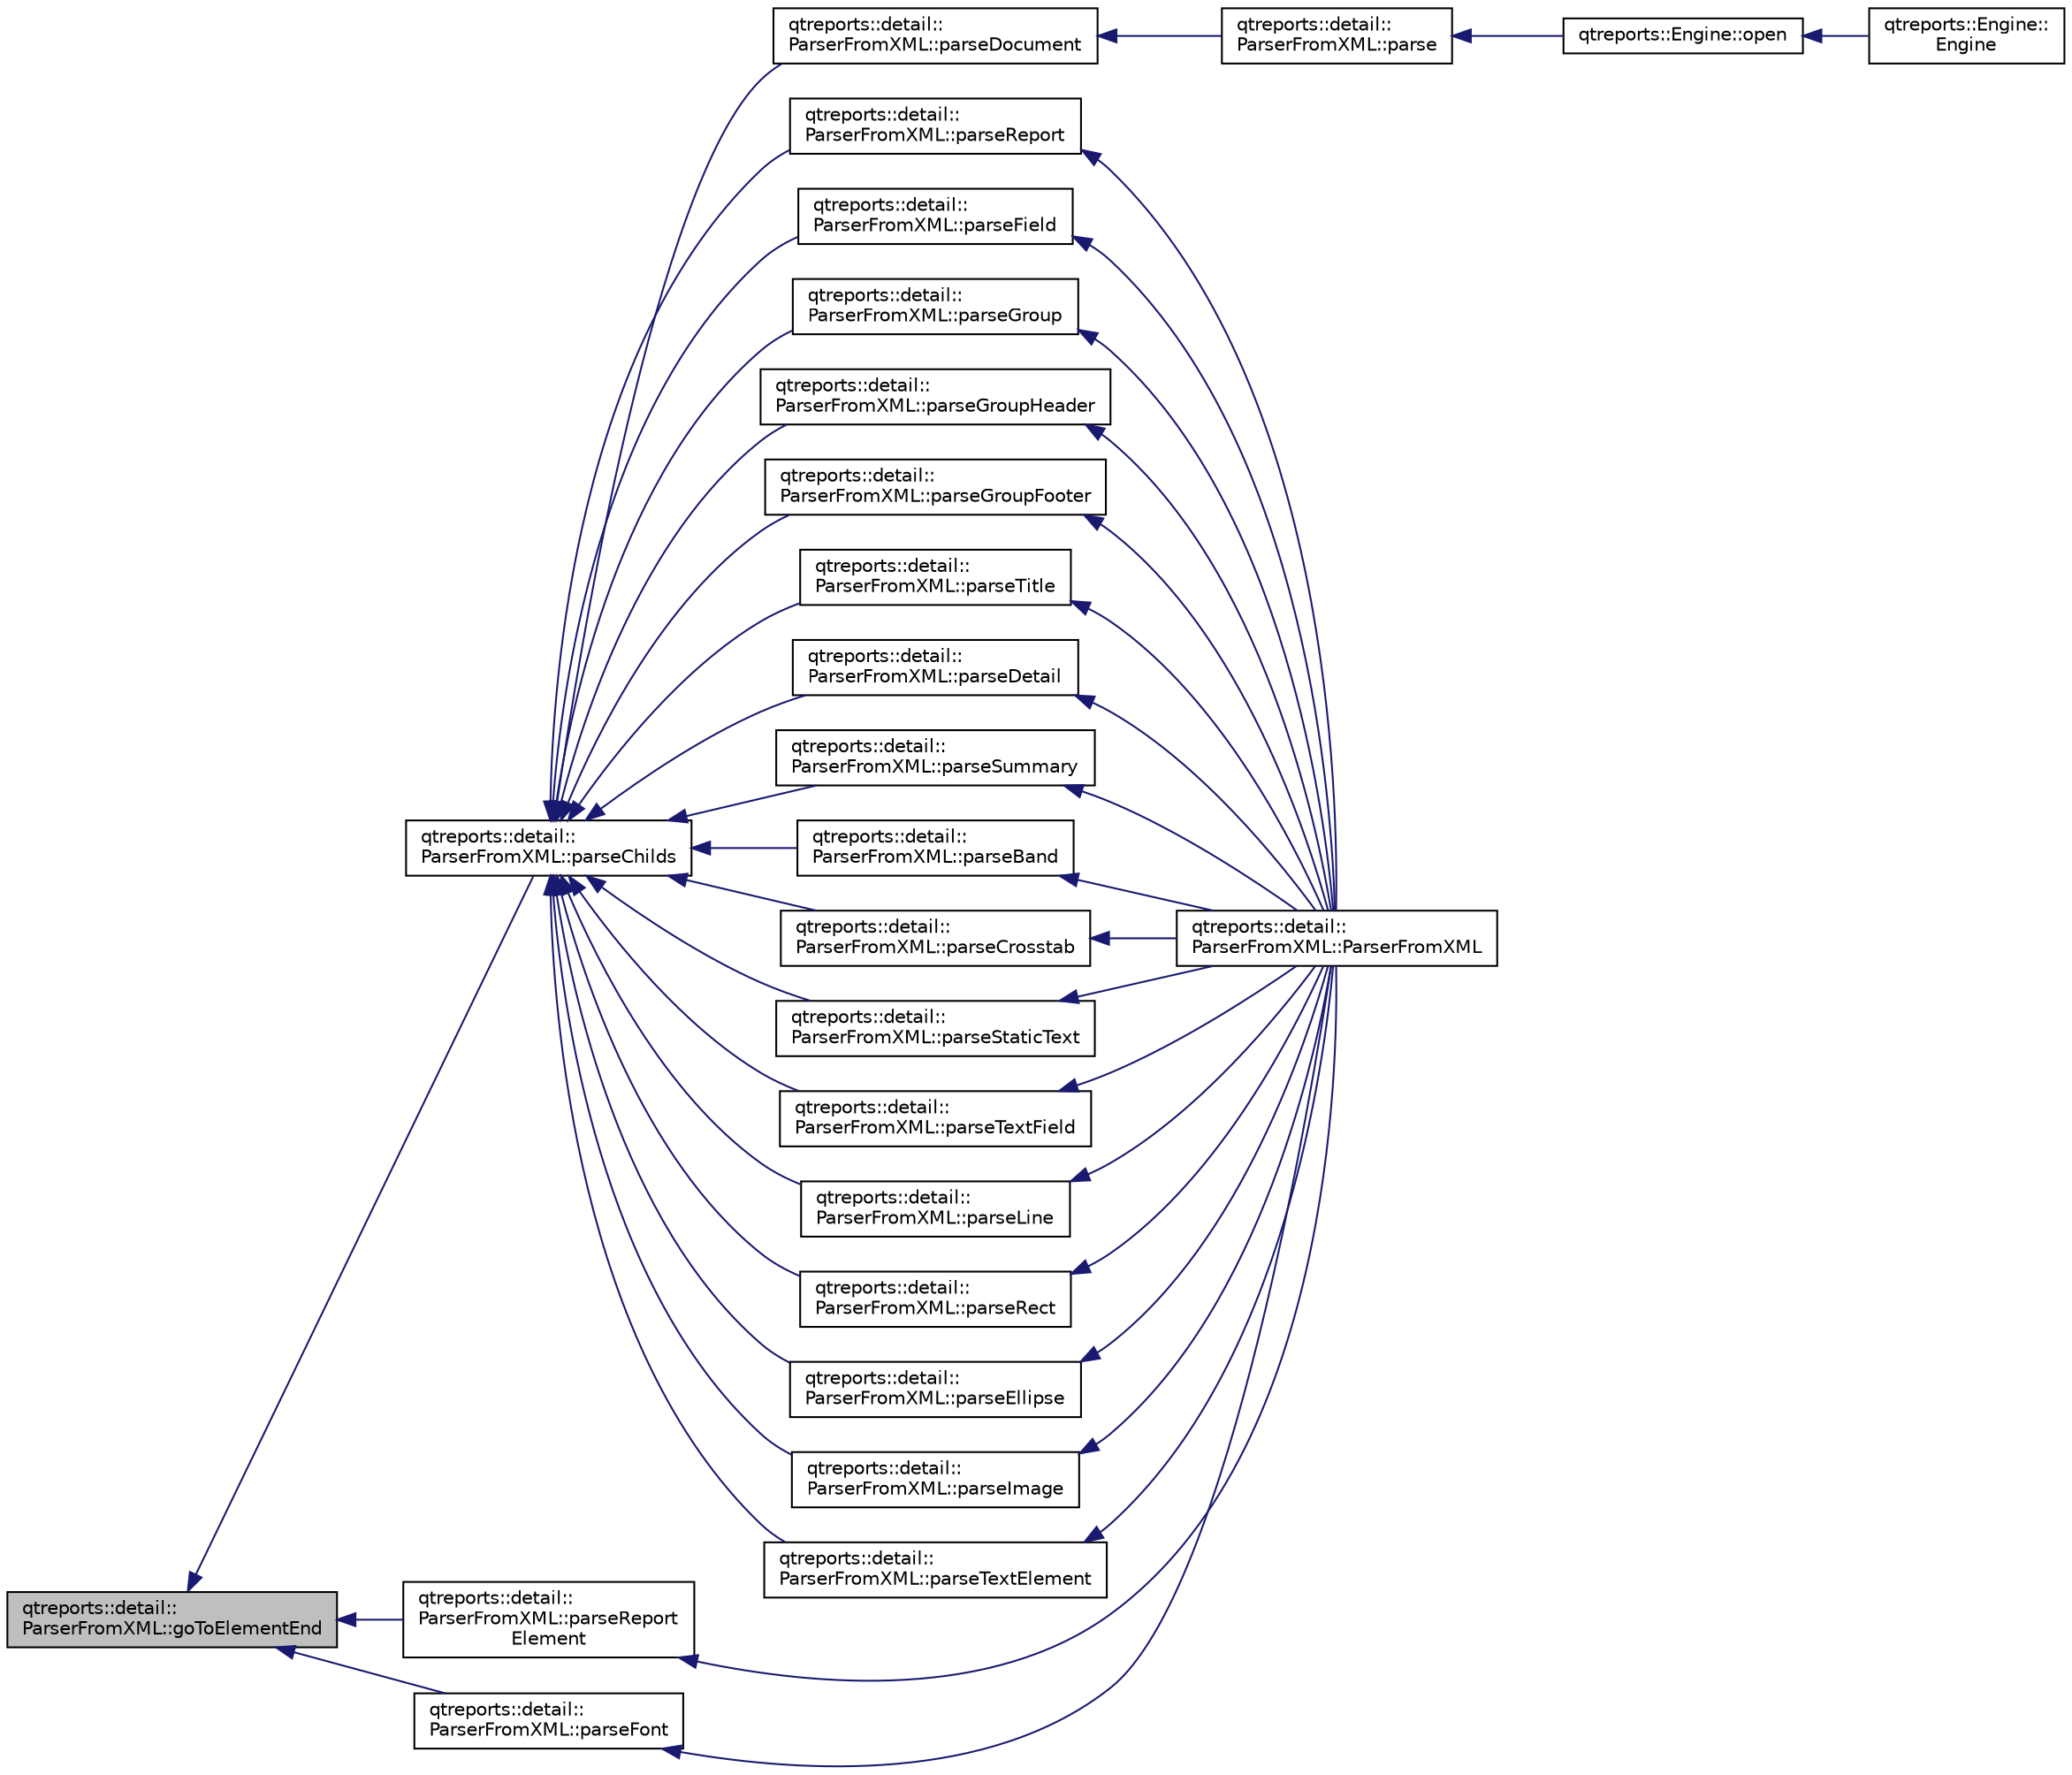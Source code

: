 digraph "qtreports::detail::ParserFromXML::goToElementEnd"
{
 // INTERACTIVE_SVG=YES
  bgcolor="transparent";
  edge [fontname="Helvetica",fontsize="10",labelfontname="Helvetica",labelfontsize="10"];
  node [fontname="Helvetica",fontsize="10",shape=record];
  rankdir="LR";
  Node1 [label="qtreports::detail::\lParserFromXML::goToElementEnd",height=0.2,width=0.4,color="black", fillcolor="grey75", style="filled", fontcolor="black"];
  Node1 -> Node2 [dir="back",color="midnightblue",fontsize="10",style="solid",fontname="Helvetica"];
  Node2 [label="qtreports::detail::\lParserFromXML::parseChilds",height=0.2,width=0.4,color="black",URL="$classqtreports_1_1detail_1_1_parser_from_x_m_l.html#a905c36f37ab8c2833ab85e4d8c22716f",tooltip="Парсит дочерние тэги объекта object. "];
  Node2 -> Node3 [dir="back",color="midnightblue",fontsize="10",style="solid",fontname="Helvetica"];
  Node3 [label="qtreports::detail::\lParserFromXML::parseDocument",height=0.2,width=0.4,color="black",URL="$classqtreports_1_1detail_1_1_parser_from_x_m_l.html#aa67a21faa016b0ef4686b22a390fd446",tooltip="Начинает парсинг документа "];
  Node3 -> Node4 [dir="back",color="midnightblue",fontsize="10",style="solid",fontname="Helvetica"];
  Node4 [label="qtreports::detail::\lParserFromXML::parse",height=0.2,width=0.4,color="black",URL="$classqtreports_1_1detail_1_1_parser_from_x_m_l.html#ac5de42ec7fdd07773b0435484df51c2e",tooltip="Парсит отчет и создает из него внутреннюю структуру данных Report. "];
  Node4 -> Node5 [dir="back",color="midnightblue",fontsize="10",style="solid",fontname="Helvetica"];
  Node5 [label="qtreports::Engine::open",height=0.2,width=0.4,color="black",URL="$classqtreports_1_1_engine.html#a12cebdcb817b3c9a0c730b9439b2ff85",tooltip="Загружает макет отчета из файла path. "];
  Node5 -> Node6 [dir="back",color="midnightblue",fontsize="10",style="solid",fontname="Helvetica"];
  Node6 [label="qtreports::Engine::\lEngine",height=0.2,width=0.4,color="black",URL="$classqtreports_1_1_engine.html#a18298bdce3e086347705e133eccfd7fa"];
  Node2 -> Node7 [dir="back",color="midnightblue",fontsize="10",style="solid",fontname="Helvetica"];
  Node7 [label="qtreports::detail::\lParserFromXML::parseReport",height=0.2,width=0.4,color="black",URL="$classqtreports_1_1detail_1_1_parser_from_x_m_l.html#a8247dc85ae5cae03ab3f175982a0857e",tooltip="Парсит тэг report. "];
  Node7 -> Node8 [dir="back",color="midnightblue",fontsize="10",style="solid",fontname="Helvetica"];
  Node8 [label="qtreports::detail::\lParserFromXML::ParserFromXML",height=0.2,width=0.4,color="black",URL="$classqtreports_1_1detail_1_1_parser_from_x_m_l.html#ab548bd252b2e13a315daefae6b43f1d6"];
  Node2 -> Node9 [dir="back",color="midnightblue",fontsize="10",style="solid",fontname="Helvetica"];
  Node9 [label="qtreports::detail::\lParserFromXML::parseField",height=0.2,width=0.4,color="black",URL="$classqtreports_1_1detail_1_1_parser_from_x_m_l.html#a20a5b5081956769e0d219779407ba76c",tooltip="Парсит тэг Field. "];
  Node9 -> Node8 [dir="back",color="midnightblue",fontsize="10",style="solid",fontname="Helvetica"];
  Node2 -> Node10 [dir="back",color="midnightblue",fontsize="10",style="solid",fontname="Helvetica"];
  Node10 [label="qtreports::detail::\lParserFromXML::parseGroup",height=0.2,width=0.4,color="black",URL="$classqtreports_1_1detail_1_1_parser_from_x_m_l.html#a477a961860b1de77b5a0da28e361987a",tooltip="Парсит тэг group. "];
  Node10 -> Node8 [dir="back",color="midnightblue",fontsize="10",style="solid",fontname="Helvetica"];
  Node2 -> Node11 [dir="back",color="midnightblue",fontsize="10",style="solid",fontname="Helvetica"];
  Node11 [label="qtreports::detail::\lParserFromXML::parseGroupHeader",height=0.2,width=0.4,color="black",URL="$classqtreports_1_1detail_1_1_parser_from_x_m_l.html#a5a92ffb4f04daa047da0ddfe3d583262",tooltip="Парсит тэг groupHeader. "];
  Node11 -> Node8 [dir="back",color="midnightblue",fontsize="10",style="solid",fontname="Helvetica"];
  Node2 -> Node12 [dir="back",color="midnightblue",fontsize="10",style="solid",fontname="Helvetica"];
  Node12 [label="qtreports::detail::\lParserFromXML::parseGroupFooter",height=0.2,width=0.4,color="black",URL="$classqtreports_1_1detail_1_1_parser_from_x_m_l.html#acfd1224b98c50412fd1b1897da5a362a",tooltip="Парсит тэг groupFooter. "];
  Node12 -> Node8 [dir="back",color="midnightblue",fontsize="10",style="solid",fontname="Helvetica"];
  Node2 -> Node13 [dir="back",color="midnightblue",fontsize="10",style="solid",fontname="Helvetica"];
  Node13 [label="qtreports::detail::\lParserFromXML::parseTitle",height=0.2,width=0.4,color="black",URL="$classqtreports_1_1detail_1_1_parser_from_x_m_l.html#a88dc32b7c6b8727e6a7fed5e222a7aab",tooltip="Парсит тэг Title. "];
  Node13 -> Node8 [dir="back",color="midnightblue",fontsize="10",style="solid",fontname="Helvetica"];
  Node2 -> Node14 [dir="back",color="midnightblue",fontsize="10",style="solid",fontname="Helvetica"];
  Node14 [label="qtreports::detail::\lParserFromXML::parseDetail",height=0.2,width=0.4,color="black",URL="$classqtreports_1_1detail_1_1_parser_from_x_m_l.html#a79d177b44a8d13065f226fd7940bdde0",tooltip="Парсит тэг Detail. "];
  Node14 -> Node8 [dir="back",color="midnightblue",fontsize="10",style="solid",fontname="Helvetica"];
  Node2 -> Node15 [dir="back",color="midnightblue",fontsize="10",style="solid",fontname="Helvetica"];
  Node15 [label="qtreports::detail::\lParserFromXML::parseSummary",height=0.2,width=0.4,color="black",URL="$classqtreports_1_1detail_1_1_parser_from_x_m_l.html#a1d2dfaa79bc7e339443ac12d56b3ba11",tooltip="Парсит тэг Summary. "];
  Node15 -> Node8 [dir="back",color="midnightblue",fontsize="10",style="solid",fontname="Helvetica"];
  Node2 -> Node16 [dir="back",color="midnightblue",fontsize="10",style="solid",fontname="Helvetica"];
  Node16 [label="qtreports::detail::\lParserFromXML::parseBand",height=0.2,width=0.4,color="black",URL="$classqtreports_1_1detail_1_1_parser_from_x_m_l.html#af04b8018f1bb3d60ecb6525f31d29885",tooltip="Парсит тэг Band. "];
  Node16 -> Node8 [dir="back",color="midnightblue",fontsize="10",style="solid",fontname="Helvetica"];
  Node2 -> Node17 [dir="back",color="midnightblue",fontsize="10",style="solid",fontname="Helvetica"];
  Node17 [label="qtreports::detail::\lParserFromXML::parseCrosstab",height=0.2,width=0.4,color="black",URL="$classqtreports_1_1detail_1_1_parser_from_x_m_l.html#a55d48b0d7875a6a4366c0e30f6cf5624",tooltip="Парсит Crosstab элемент "];
  Node17 -> Node8 [dir="back",color="midnightblue",fontsize="10",style="solid",fontname="Helvetica"];
  Node2 -> Node18 [dir="back",color="midnightblue",fontsize="10",style="solid",fontname="Helvetica"];
  Node18 [label="qtreports::detail::\lParserFromXML::parseStaticText",height=0.2,width=0.4,color="black",URL="$classqtreports_1_1detail_1_1_parser_from_x_m_l.html#a53c4121976bc3f27125f8f698d4d8304",tooltip="Парсит тэг StaticText. "];
  Node18 -> Node8 [dir="back",color="midnightblue",fontsize="10",style="solid",fontname="Helvetica"];
  Node2 -> Node19 [dir="back",color="midnightblue",fontsize="10",style="solid",fontname="Helvetica"];
  Node19 [label="qtreports::detail::\lParserFromXML::parseTextField",height=0.2,width=0.4,color="black",URL="$classqtreports_1_1detail_1_1_parser_from_x_m_l.html#a6249b073f54ee7fbb194e467349b9f4f",tooltip="Парсит тэг TextField. "];
  Node19 -> Node8 [dir="back",color="midnightblue",fontsize="10",style="solid",fontname="Helvetica"];
  Node2 -> Node20 [dir="back",color="midnightblue",fontsize="10",style="solid",fontname="Helvetica"];
  Node20 [label="qtreports::detail::\lParserFromXML::parseLine",height=0.2,width=0.4,color="black",URL="$classqtreports_1_1detail_1_1_parser_from_x_m_l.html#a14d5b8d1921d17d067c10554864120a2",tooltip="Парсит тэг Line. "];
  Node20 -> Node8 [dir="back",color="midnightblue",fontsize="10",style="solid",fontname="Helvetica"];
  Node2 -> Node21 [dir="back",color="midnightblue",fontsize="10",style="solid",fontname="Helvetica"];
  Node21 [label="qtreports::detail::\lParserFromXML::parseRect",height=0.2,width=0.4,color="black",URL="$classqtreports_1_1detail_1_1_parser_from_x_m_l.html#a8b364c4886eb32dc960079052e5158ec",tooltip="Парсит тэг Rect. "];
  Node21 -> Node8 [dir="back",color="midnightblue",fontsize="10",style="solid",fontname="Helvetica"];
  Node2 -> Node22 [dir="back",color="midnightblue",fontsize="10",style="solid",fontname="Helvetica"];
  Node22 [label="qtreports::detail::\lParserFromXML::parseEllipse",height=0.2,width=0.4,color="black",URL="$classqtreports_1_1detail_1_1_parser_from_x_m_l.html#a7dc4d03466c276ea931ad46b295d5ee7",tooltip="Парсит тэг Ellipse. "];
  Node22 -> Node8 [dir="back",color="midnightblue",fontsize="10",style="solid",fontname="Helvetica"];
  Node2 -> Node23 [dir="back",color="midnightblue",fontsize="10",style="solid",fontname="Helvetica"];
  Node23 [label="qtreports::detail::\lParserFromXML::parseImage",height=0.2,width=0.4,color="black",URL="$classqtreports_1_1detail_1_1_parser_from_x_m_l.html#a877a6f05ca0b9dda625083f9860202cc",tooltip="Парсит тэг Image. "];
  Node23 -> Node8 [dir="back",color="midnightblue",fontsize="10",style="solid",fontname="Helvetica"];
  Node2 -> Node24 [dir="back",color="midnightblue",fontsize="10",style="solid",fontname="Helvetica"];
  Node24 [label="qtreports::detail::\lParserFromXML::parseTextElement",height=0.2,width=0.4,color="black",URL="$classqtreports_1_1detail_1_1_parser_from_x_m_l.html#a3693d70428f413c6adb999bf0ad69abe",tooltip="Парсит тэг TextElement - общие данные о текстовом элементе (выравнивание текста и пр..."];
  Node24 -> Node8 [dir="back",color="midnightblue",fontsize="10",style="solid",fontname="Helvetica"];
  Node1 -> Node25 [dir="back",color="midnightblue",fontsize="10",style="solid",fontname="Helvetica"];
  Node25 [label="qtreports::detail::\lParserFromXML::parseReport\lElement",height=0.2,width=0.4,color="black",URL="$classqtreports_1_1detail_1_1_parser_from_x_m_l.html#aee6cb5359125988f68abfcd2f6fe4514",tooltip="Парсит тэг ReportElement - общие данные о элементе отчета (положение, размеры и пр.) "];
  Node25 -> Node8 [dir="back",color="midnightblue",fontsize="10",style="solid",fontname="Helvetica"];
  Node1 -> Node26 [dir="back",color="midnightblue",fontsize="10",style="solid",fontname="Helvetica"];
  Node26 [label="qtreports::detail::\lParserFromXML::parseFont",height=0.2,width=0.4,color="black",URL="$classqtreports_1_1detail_1_1_parser_from_x_m_l.html#a4f7803080037058f482a499ebc1a51ee",tooltip="Парсит font - данные о шрифте текста "];
  Node26 -> Node8 [dir="back",color="midnightblue",fontsize="10",style="solid",fontname="Helvetica"];
}
